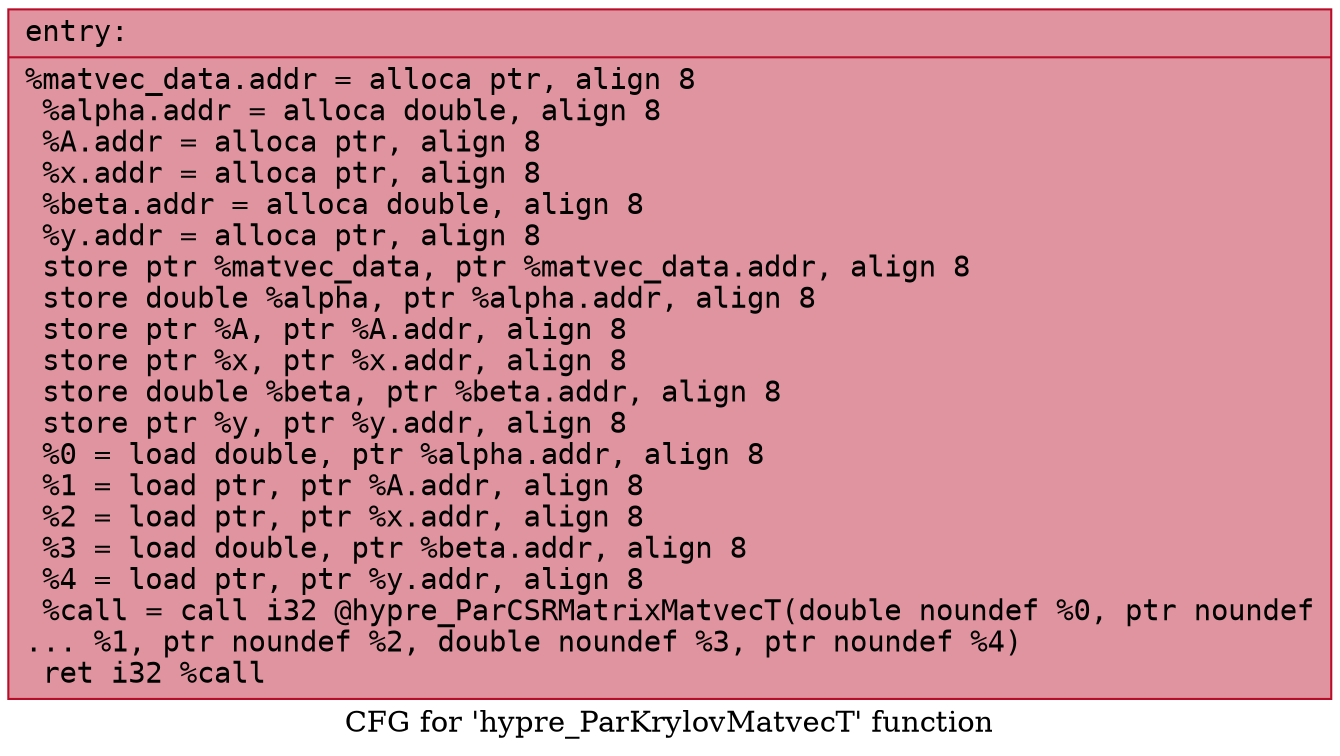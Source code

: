 digraph "CFG for 'hypre_ParKrylovMatvecT' function" {
	label="CFG for 'hypre_ParKrylovMatvecT' function";

	Node0x55795010fd30 [shape=record,color="#b70d28ff", style=filled, fillcolor="#b70d2870" fontname="Courier",label="{entry:\l|  %matvec_data.addr = alloca ptr, align 8\l  %alpha.addr = alloca double, align 8\l  %A.addr = alloca ptr, align 8\l  %x.addr = alloca ptr, align 8\l  %beta.addr = alloca double, align 8\l  %y.addr = alloca ptr, align 8\l  store ptr %matvec_data, ptr %matvec_data.addr, align 8\l  store double %alpha, ptr %alpha.addr, align 8\l  store ptr %A, ptr %A.addr, align 8\l  store ptr %x, ptr %x.addr, align 8\l  store double %beta, ptr %beta.addr, align 8\l  store ptr %y, ptr %y.addr, align 8\l  %0 = load double, ptr %alpha.addr, align 8\l  %1 = load ptr, ptr %A.addr, align 8\l  %2 = load ptr, ptr %x.addr, align 8\l  %3 = load double, ptr %beta.addr, align 8\l  %4 = load ptr, ptr %y.addr, align 8\l  %call = call i32 @hypre_ParCSRMatrixMatvecT(double noundef %0, ptr noundef\l... %1, ptr noundef %2, double noundef %3, ptr noundef %4)\l  ret i32 %call\l}"];
}
